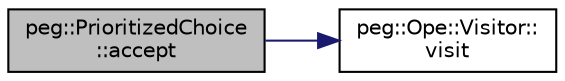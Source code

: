 digraph "peg::PrioritizedChoice::accept"
{
 // LATEX_PDF_SIZE
  edge [fontname="Helvetica",fontsize="10",labelfontname="Helvetica",labelfontsize="10"];
  node [fontname="Helvetica",fontsize="10",shape=record];
  rankdir="LR";
  Node1 [label="peg::PrioritizedChoice\l::accept",height=0.2,width=0.4,color="black", fillcolor="grey75", style="filled", fontcolor="black",tooltip=" "];
  Node1 -> Node2 [color="midnightblue",fontsize="10",style="solid"];
  Node2 [label="peg::Ope::Visitor::\lvisit",height=0.2,width=0.4,color="black", fillcolor="white", style="filled",URL="$structpeg_1_1Ope_1_1Visitor.html#ade8440f9ed92da93693329208ba10381",tooltip=" "];
}
